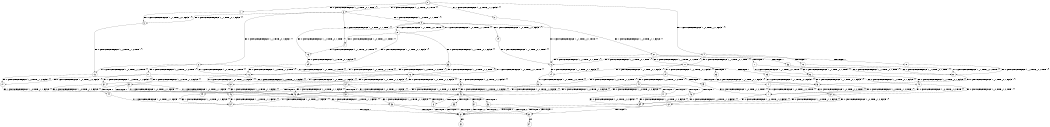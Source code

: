 digraph BCG {
size = "7, 10.5";
center = TRUE;
node [shape = circle];
0 [peripheries = 2];
0 -> 1 [label = "EX !0 !ATOMIC_EXCH_BRANCH (1, +1, TRUE, +0, 1, TRUE) !{}"];
0 -> 2 [label = "EX !1 !ATOMIC_EXCH_BRANCH (1, +0, TRUE, +1, 1, FALSE) !{}"];
0 -> 3 [label = "EX !0 !ATOMIC_EXCH_BRANCH (1, +1, TRUE, +0, 1, TRUE) !{}"];
0 -> 4 [label = "EX !1 !ATOMIC_EXCH_BRANCH (1, +0, TRUE, +1, 1, FALSE) !{}"];
1 -> 5 [label = "EX !0 !ATOMIC_EXCH_BRANCH (1, +1, TRUE, +0, 1, FALSE) !{}"];
2 -> 6 [label = "EX !0 !ATOMIC_EXCH_BRANCH (1, +1, TRUE, +0, 1, TRUE) !{}"];
3 -> 5 [label = "EX !0 !ATOMIC_EXCH_BRANCH (1, +1, TRUE, +0, 1, FALSE) !{}"];
3 -> 7 [label = "EX !1 !ATOMIC_EXCH_BRANCH (1, +0, TRUE, +1, 1, TRUE) !{}"];
3 -> 8 [label = "EX !0 !ATOMIC_EXCH_BRANCH (1, +1, TRUE, +0, 1, FALSE) !{}"];
3 -> 9 [label = "EX !1 !ATOMIC_EXCH_BRANCH (1, +0, TRUE, +1, 1, TRUE) !{}"];
4 -> 6 [label = "EX !0 !ATOMIC_EXCH_BRANCH (1, +1, TRUE, +0, 1, TRUE) !{}"];
4 -> 10 [label = "TERMINATE !1"];
4 -> 11 [label = "EX !0 !ATOMIC_EXCH_BRANCH (1, +1, TRUE, +0, 1, TRUE) !{}"];
4 -> 12 [label = "TERMINATE !1"];
5 -> 13 [label = "EX !0 !ATOMIC_EXCH_BRANCH (1, +0, TRUE, +1, 2, TRUE) !{}"];
6 -> 14 [label = "EX !0 !ATOMIC_EXCH_BRANCH (1, +1, TRUE, +0, 1, FALSE) !{}"];
7 -> 15 [label = "EX !0 !ATOMIC_EXCH_BRANCH (1, +1, TRUE, +0, 1, TRUE) !{}"];
8 -> 13 [label = "EX !0 !ATOMIC_EXCH_BRANCH (1, +0, TRUE, +1, 2, TRUE) !{}"];
8 -> 16 [label = "EX !1 !ATOMIC_EXCH_BRANCH (1, +0, TRUE, +1, 1, TRUE) !{}"];
8 -> 17 [label = "EX !0 !ATOMIC_EXCH_BRANCH (1, +0, TRUE, +1, 2, TRUE) !{}"];
8 -> 18 [label = "EX !1 !ATOMIC_EXCH_BRANCH (1, +0, TRUE, +1, 1, TRUE) !{}"];
9 -> 15 [label = "EX !0 !ATOMIC_EXCH_BRANCH (1, +1, TRUE, +0, 1, TRUE) !{}"];
9 -> 19 [label = "EX !1 !ATOMIC_EXCH_BRANCH (1, +0, TRUE, +1, 1, FALSE) !{}"];
9 -> 20 [label = "EX !0 !ATOMIC_EXCH_BRANCH (1, +1, TRUE, +0, 1, TRUE) !{}"];
9 -> 21 [label = "EX !1 !ATOMIC_EXCH_BRANCH (1, +0, TRUE, +1, 1, FALSE) !{}"];
10 -> 22 [label = "EX !0 !ATOMIC_EXCH_BRANCH (1, +1, TRUE, +0, 1, TRUE) !{}"];
11 -> 14 [label = "EX !0 !ATOMIC_EXCH_BRANCH (1, +1, TRUE, +0, 1, FALSE) !{}"];
11 -> 23 [label = "TERMINATE !1"];
11 -> 24 [label = "EX !0 !ATOMIC_EXCH_BRANCH (1, +1, TRUE, +0, 1, FALSE) !{}"];
11 -> 25 [label = "TERMINATE !1"];
12 -> 22 [label = "EX !0 !ATOMIC_EXCH_BRANCH (1, +1, TRUE, +0, 1, TRUE) !{}"];
12 -> 26 [label = "EX !0 !ATOMIC_EXCH_BRANCH (1, +1, TRUE, +0, 1, TRUE) !{}"];
13 -> 27 [label = "EX !0 !ATOMIC_EXCH_BRANCH (1, +0, TRUE, +1, 2, FALSE) !{}"];
14 -> 28 [label = "EX !0 !ATOMIC_EXCH_BRANCH (1, +0, TRUE, +1, 2, TRUE) !{}"];
15 -> 29 [label = "EX !0 !ATOMIC_EXCH_BRANCH (1, +1, TRUE, +0, 1, FALSE) !{}"];
16 -> 30 [label = "EX !0 !ATOMIC_EXCH_BRANCH (1, +0, TRUE, +1, 2, FALSE) !{}"];
17 -> 27 [label = "EX !0 !ATOMIC_EXCH_BRANCH (1, +0, TRUE, +1, 2, FALSE) !{}"];
17 -> 31 [label = "EX !1 !ATOMIC_EXCH_BRANCH (1, +0, TRUE, +1, 1, FALSE) !{}"];
17 -> 32 [label = "EX !0 !ATOMIC_EXCH_BRANCH (1, +0, TRUE, +1, 2, FALSE) !{}"];
17 -> 33 [label = "EX !1 !ATOMIC_EXCH_BRANCH (1, +0, TRUE, +1, 1, FALSE) !{}"];
18 -> 30 [label = "EX !0 !ATOMIC_EXCH_BRANCH (1, +0, TRUE, +1, 2, FALSE) !{}"];
18 -> 31 [label = "EX !1 !ATOMIC_EXCH_BRANCH (1, +0, TRUE, +1, 1, FALSE) !{}"];
18 -> 34 [label = "EX !0 !ATOMIC_EXCH_BRANCH (1, +0, TRUE, +1, 2, FALSE) !{}"];
18 -> 33 [label = "EX !1 !ATOMIC_EXCH_BRANCH (1, +0, TRUE, +1, 1, FALSE) !{}"];
19 -> 6 [label = "EX !0 !ATOMIC_EXCH_BRANCH (1, +1, TRUE, +0, 1, TRUE) !{}"];
20 -> 29 [label = "EX !0 !ATOMIC_EXCH_BRANCH (1, +1, TRUE, +0, 1, FALSE) !{}"];
20 -> 7 [label = "EX !1 !ATOMIC_EXCH_BRANCH (1, +0, TRUE, +1, 1, TRUE) !{}"];
20 -> 35 [label = "EX !0 !ATOMIC_EXCH_BRANCH (1, +1, TRUE, +0, 1, FALSE) !{}"];
20 -> 9 [label = "EX !1 !ATOMIC_EXCH_BRANCH (1, +0, TRUE, +1, 1, TRUE) !{}"];
21 -> 6 [label = "EX !0 !ATOMIC_EXCH_BRANCH (1, +1, TRUE, +0, 1, TRUE) !{}"];
21 -> 36 [label = "TERMINATE !1"];
21 -> 11 [label = "EX !0 !ATOMIC_EXCH_BRANCH (1, +1, TRUE, +0, 1, TRUE) !{}"];
21 -> 37 [label = "TERMINATE !1"];
22 -> 38 [label = "EX !0 !ATOMIC_EXCH_BRANCH (1, +1, TRUE, +0, 1, FALSE) !{}"];
23 -> 38 [label = "EX !0 !ATOMIC_EXCH_BRANCH (1, +1, TRUE, +0, 1, FALSE) !{}"];
24 -> 28 [label = "EX !0 !ATOMIC_EXCH_BRANCH (1, +0, TRUE, +1, 2, TRUE) !{}"];
24 -> 39 [label = "TERMINATE !1"];
24 -> 40 [label = "EX !0 !ATOMIC_EXCH_BRANCH (1, +0, TRUE, +1, 2, TRUE) !{}"];
24 -> 41 [label = "TERMINATE !1"];
25 -> 38 [label = "EX !0 !ATOMIC_EXCH_BRANCH (1, +1, TRUE, +0, 1, FALSE) !{}"];
25 -> 42 [label = "EX !0 !ATOMIC_EXCH_BRANCH (1, +1, TRUE, +0, 1, FALSE) !{}"];
26 -> 38 [label = "EX !0 !ATOMIC_EXCH_BRANCH (1, +1, TRUE, +0, 1, FALSE) !{}"];
26 -> 42 [label = "EX !0 !ATOMIC_EXCH_BRANCH (1, +1, TRUE, +0, 1, FALSE) !{}"];
27 -> 43 [label = "EX !1 !ATOMIC_EXCH_BRANCH (1, +0, TRUE, +1, 1, FALSE) !{}"];
28 -> 43 [label = "EX !0 !ATOMIC_EXCH_BRANCH (1, +0, TRUE, +1, 2, FALSE) !{}"];
29 -> 16 [label = "EX !0 !ATOMIC_EXCH_BRANCH (1, +0, TRUE, +1, 2, TRUE) !{}"];
30 -> 43 [label = "EX !1 !ATOMIC_EXCH_BRANCH (1, +0, TRUE, +1, 1, FALSE) !{}"];
31 -> 43 [label = "EX !0 !ATOMIC_EXCH_BRANCH (1, +0, TRUE, +1, 2, FALSE) !{}"];
32 -> 43 [label = "EX !1 !ATOMIC_EXCH_BRANCH (1, +0, TRUE, +1, 1, FALSE) !{}"];
32 -> 44 [label = "TERMINATE !0"];
32 -> 45 [label = "EX !1 !ATOMIC_EXCH_BRANCH (1, +0, TRUE, +1, 1, FALSE) !{}"];
32 -> 46 [label = "TERMINATE !0"];
33 -> 43 [label = "EX !0 !ATOMIC_EXCH_BRANCH (1, +0, TRUE, +1, 2, FALSE) !{}"];
33 -> 47 [label = "TERMINATE !1"];
33 -> 45 [label = "EX !0 !ATOMIC_EXCH_BRANCH (1, +0, TRUE, +1, 2, FALSE) !{}"];
33 -> 48 [label = "TERMINATE !1"];
34 -> 43 [label = "EX !1 !ATOMIC_EXCH_BRANCH (1, +0, TRUE, +1, 1, FALSE) !{}"];
34 -> 49 [label = "TERMINATE !0"];
34 -> 45 [label = "EX !1 !ATOMIC_EXCH_BRANCH (1, +0, TRUE, +1, 1, FALSE) !{}"];
34 -> 50 [label = "TERMINATE !0"];
35 -> 16 [label = "EX !0 !ATOMIC_EXCH_BRANCH (1, +0, TRUE, +1, 2, TRUE) !{}"];
35 -> 16 [label = "EX !1 !ATOMIC_EXCH_BRANCH (1, +0, TRUE, +1, 1, TRUE) !{}"];
35 -> 18 [label = "EX !0 !ATOMIC_EXCH_BRANCH (1, +0, TRUE, +1, 2, TRUE) !{}"];
35 -> 18 [label = "EX !1 !ATOMIC_EXCH_BRANCH (1, +0, TRUE, +1, 1, TRUE) !{}"];
36 -> 22 [label = "EX !0 !ATOMIC_EXCH_BRANCH (1, +1, TRUE, +0, 1, TRUE) !{}"];
37 -> 22 [label = "EX !0 !ATOMIC_EXCH_BRANCH (1, +1, TRUE, +0, 1, TRUE) !{}"];
37 -> 26 [label = "EX !0 !ATOMIC_EXCH_BRANCH (1, +1, TRUE, +0, 1, TRUE) !{}"];
38 -> 51 [label = "EX !0 !ATOMIC_EXCH_BRANCH (1, +0, TRUE, +1, 2, TRUE) !{}"];
39 -> 51 [label = "EX !0 !ATOMIC_EXCH_BRANCH (1, +0, TRUE, +1, 2, TRUE) !{}"];
40 -> 43 [label = "EX !0 !ATOMIC_EXCH_BRANCH (1, +0, TRUE, +1, 2, FALSE) !{}"];
40 -> 47 [label = "TERMINATE !1"];
40 -> 45 [label = "EX !0 !ATOMIC_EXCH_BRANCH (1, +0, TRUE, +1, 2, FALSE) !{}"];
40 -> 48 [label = "TERMINATE !1"];
41 -> 51 [label = "EX !0 !ATOMIC_EXCH_BRANCH (1, +0, TRUE, +1, 2, TRUE) !{}"];
41 -> 52 [label = "EX !0 !ATOMIC_EXCH_BRANCH (1, +0, TRUE, +1, 2, TRUE) !{}"];
42 -> 51 [label = "EX !0 !ATOMIC_EXCH_BRANCH (1, +0, TRUE, +1, 2, TRUE) !{}"];
42 -> 52 [label = "EX !0 !ATOMIC_EXCH_BRANCH (1, +0, TRUE, +1, 2, TRUE) !{}"];
43 -> 53 [label = "TERMINATE !0"];
44 -> 54 [label = "EX !1 !ATOMIC_EXCH_BRANCH (1, +0, TRUE, +1, 1, FALSE) !{}"];
45 -> 53 [label = "TERMINATE !0"];
45 -> 55 [label = "TERMINATE !1"];
45 -> 56 [label = "TERMINATE !0"];
45 -> 57 [label = "TERMINATE !1"];
46 -> 54 [label = "EX !1 !ATOMIC_EXCH_BRANCH (1, +0, TRUE, +1, 1, FALSE) !{}"];
46 -> 58 [label = "EX !1 !ATOMIC_EXCH_BRANCH (1, +0, TRUE, +1, 1, FALSE) !{}"];
47 -> 59 [label = "EX !0 !ATOMIC_EXCH_BRANCH (1, +0, TRUE, +1, 2, FALSE) !{}"];
48 -> 59 [label = "EX !0 !ATOMIC_EXCH_BRANCH (1, +0, TRUE, +1, 2, FALSE) !{}"];
48 -> 60 [label = "EX !0 !ATOMIC_EXCH_BRANCH (1, +0, TRUE, +1, 2, FALSE) !{}"];
49 -> 54 [label = "EX !1 !ATOMIC_EXCH_BRANCH (1, +0, TRUE, +1, 1, FALSE) !{}"];
50 -> 54 [label = "EX !1 !ATOMIC_EXCH_BRANCH (1, +0, TRUE, +1, 1, FALSE) !{}"];
50 -> 58 [label = "EX !1 !ATOMIC_EXCH_BRANCH (1, +0, TRUE, +1, 1, FALSE) !{}"];
51 -> 59 [label = "EX !0 !ATOMIC_EXCH_BRANCH (1, +0, TRUE, +1, 2, FALSE) !{}"];
52 -> 59 [label = "EX !0 !ATOMIC_EXCH_BRANCH (1, +0, TRUE, +1, 2, FALSE) !{}"];
52 -> 60 [label = "EX !0 !ATOMIC_EXCH_BRANCH (1, +0, TRUE, +1, 2, FALSE) !{}"];
53 -> 61 [label = "TERMINATE !1"];
54 -> 61 [label = "TERMINATE !1"];
55 -> 61 [label = "TERMINATE !0"];
56 -> 61 [label = "TERMINATE !1"];
56 -> 62 [label = "TERMINATE !1"];
57 -> 61 [label = "TERMINATE !0"];
57 -> 62 [label = "TERMINATE !0"];
58 -> 61 [label = "TERMINATE !1"];
58 -> 62 [label = "TERMINATE !1"];
59 -> 61 [label = "TERMINATE !0"];
60 -> 61 [label = "TERMINATE !0"];
60 -> 62 [label = "TERMINATE !0"];
61 -> 63 [label = "exit"];
62 -> 64 [label = "exit"];
}
